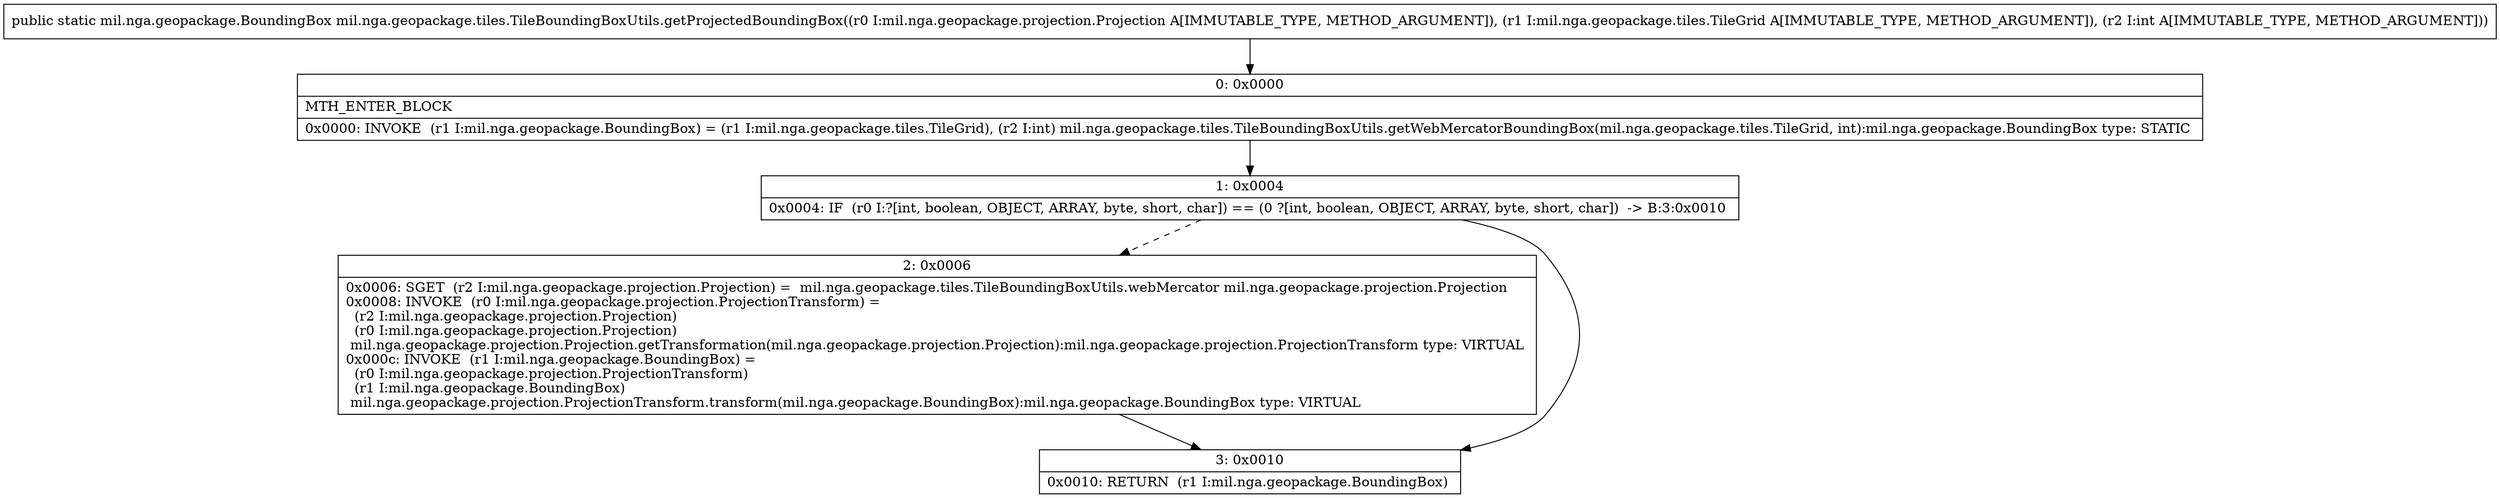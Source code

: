 digraph "CFG formil.nga.geopackage.tiles.TileBoundingBoxUtils.getProjectedBoundingBox(Lmil\/nga\/geopackage\/projection\/Projection;Lmil\/nga\/geopackage\/tiles\/TileGrid;I)Lmil\/nga\/geopackage\/BoundingBox;" {
Node_0 [shape=record,label="{0\:\ 0x0000|MTH_ENTER_BLOCK\l|0x0000: INVOKE  (r1 I:mil.nga.geopackage.BoundingBox) = (r1 I:mil.nga.geopackage.tiles.TileGrid), (r2 I:int) mil.nga.geopackage.tiles.TileBoundingBoxUtils.getWebMercatorBoundingBox(mil.nga.geopackage.tiles.TileGrid, int):mil.nga.geopackage.BoundingBox type: STATIC \l}"];
Node_1 [shape=record,label="{1\:\ 0x0004|0x0004: IF  (r0 I:?[int, boolean, OBJECT, ARRAY, byte, short, char]) == (0 ?[int, boolean, OBJECT, ARRAY, byte, short, char])  \-\> B:3:0x0010 \l}"];
Node_2 [shape=record,label="{2\:\ 0x0006|0x0006: SGET  (r2 I:mil.nga.geopackage.projection.Projection) =  mil.nga.geopackage.tiles.TileBoundingBoxUtils.webMercator mil.nga.geopackage.projection.Projection \l0x0008: INVOKE  (r0 I:mil.nga.geopackage.projection.ProjectionTransform) = \l  (r2 I:mil.nga.geopackage.projection.Projection)\l  (r0 I:mil.nga.geopackage.projection.Projection)\l mil.nga.geopackage.projection.Projection.getTransformation(mil.nga.geopackage.projection.Projection):mil.nga.geopackage.projection.ProjectionTransform type: VIRTUAL \l0x000c: INVOKE  (r1 I:mil.nga.geopackage.BoundingBox) = \l  (r0 I:mil.nga.geopackage.projection.ProjectionTransform)\l  (r1 I:mil.nga.geopackage.BoundingBox)\l mil.nga.geopackage.projection.ProjectionTransform.transform(mil.nga.geopackage.BoundingBox):mil.nga.geopackage.BoundingBox type: VIRTUAL \l}"];
Node_3 [shape=record,label="{3\:\ 0x0010|0x0010: RETURN  (r1 I:mil.nga.geopackage.BoundingBox) \l}"];
MethodNode[shape=record,label="{public static mil.nga.geopackage.BoundingBox mil.nga.geopackage.tiles.TileBoundingBoxUtils.getProjectedBoundingBox((r0 I:mil.nga.geopackage.projection.Projection A[IMMUTABLE_TYPE, METHOD_ARGUMENT]), (r1 I:mil.nga.geopackage.tiles.TileGrid A[IMMUTABLE_TYPE, METHOD_ARGUMENT]), (r2 I:int A[IMMUTABLE_TYPE, METHOD_ARGUMENT])) }"];
MethodNode -> Node_0;
Node_0 -> Node_1;
Node_1 -> Node_2[style=dashed];
Node_1 -> Node_3;
Node_2 -> Node_3;
}

